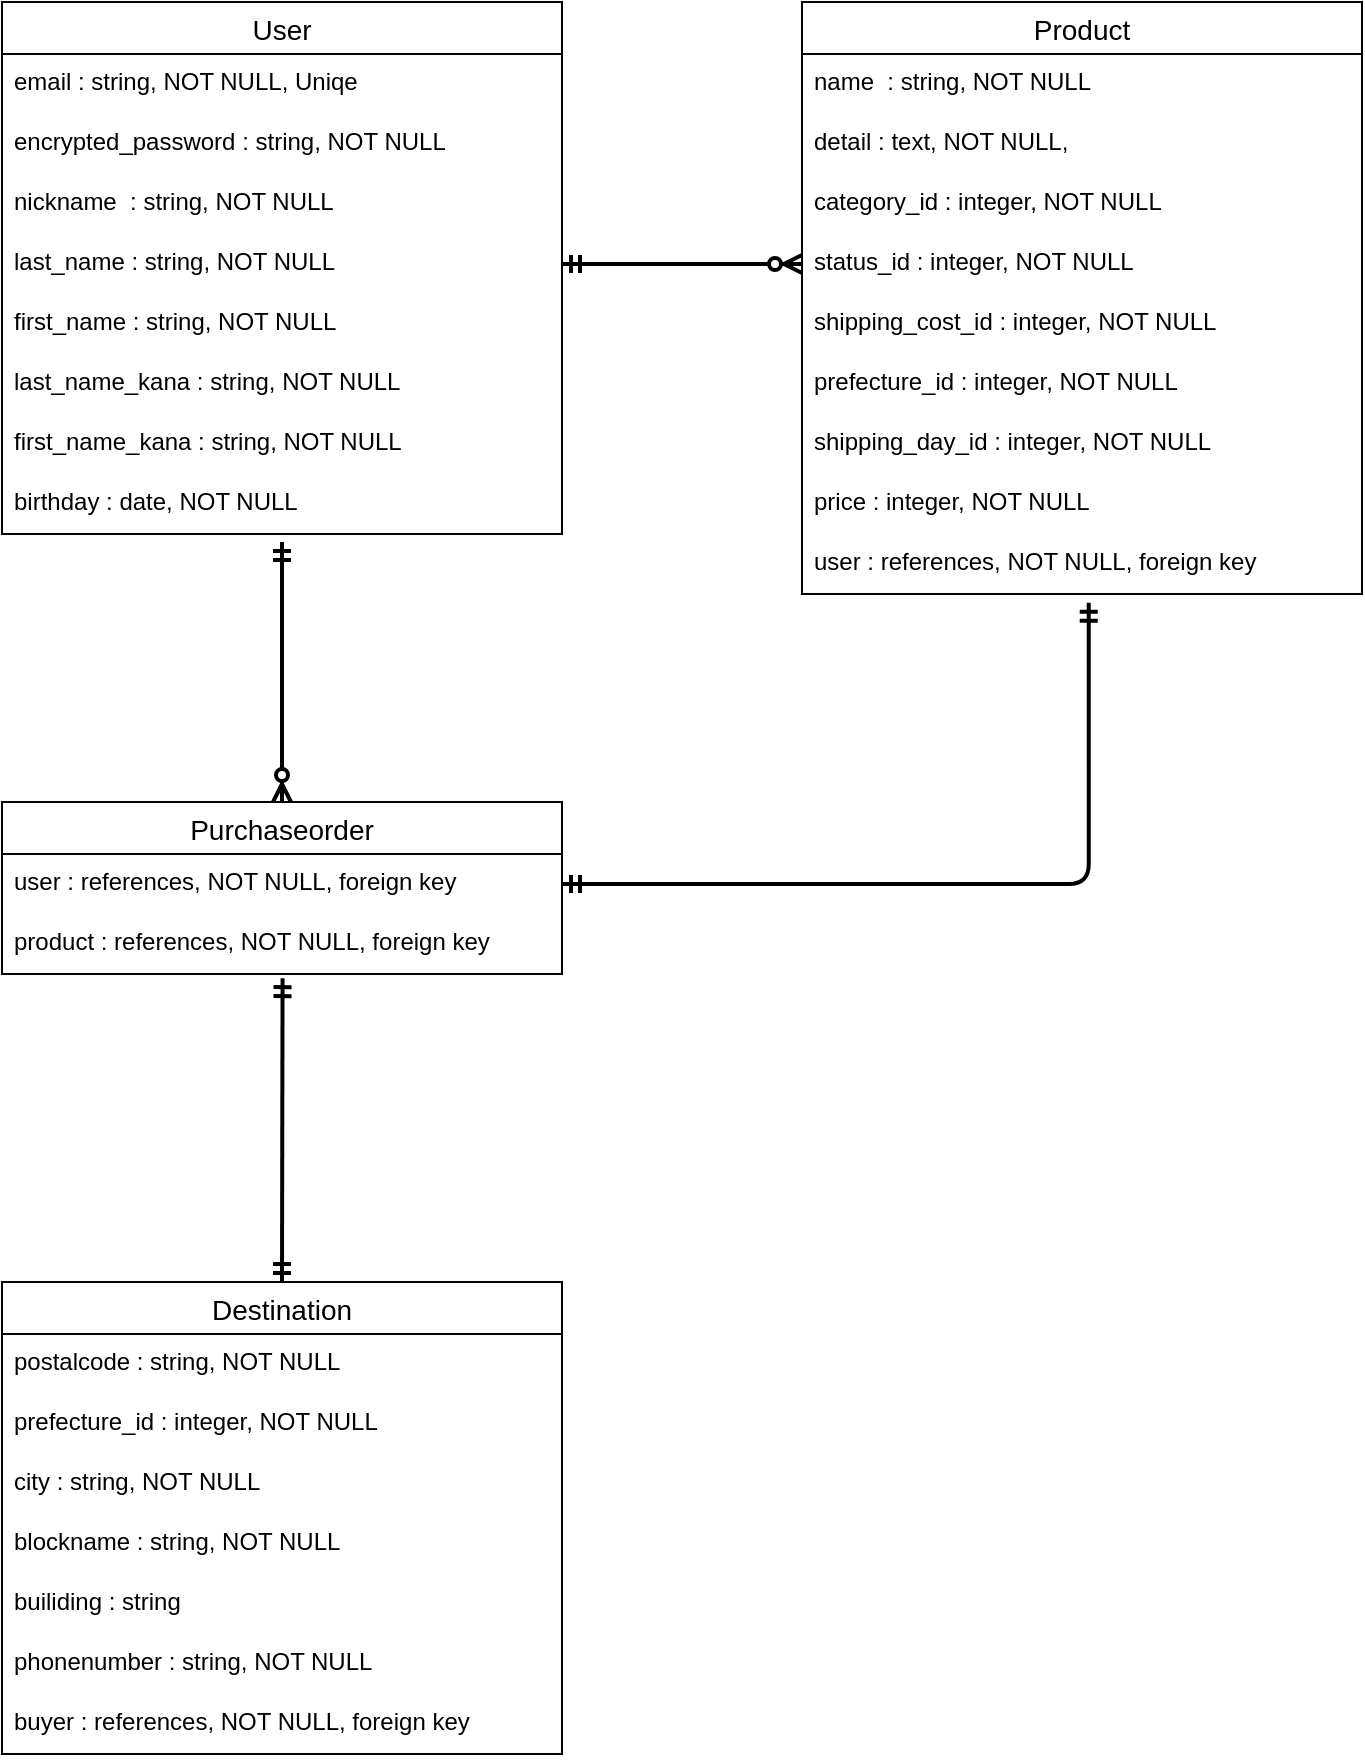<mxfile>
    <diagram id="Rc0p2FfbQckijiEkqH0c" name="ページ1">
        <mxGraphModel dx="590" dy="673" grid="1" gridSize="10" guides="1" tooltips="1" connect="1" arrows="1" fold="1" page="1" pageScale="1" pageWidth="827" pageHeight="1169" math="0" shadow="0">
            <root>
                <mxCell id="0"/>
                <mxCell id="1" parent="0"/>
                <mxCell id="15" value="User" style="swimlane;fontStyle=0;childLayout=stackLayout;horizontal=1;startSize=26;horizontalStack=0;resizeParent=1;resizeParentMax=0;resizeLast=0;collapsible=1;marginBottom=0;align=center;fontSize=14;" vertex="1" parent="1">
                    <mxGeometry y="120" width="280" height="266" as="geometry"/>
                </mxCell>
                <mxCell id="16" value="email : string, NOT NULL, Uniqe" style="text;strokeColor=none;fillColor=none;spacingLeft=4;spacingRight=4;overflow=hidden;rotatable=0;points=[[0,0.5],[1,0.5]];portConstraint=eastwest;fontSize=12;" vertex="1" parent="15">
                    <mxGeometry y="26" width="280" height="30" as="geometry"/>
                </mxCell>
                <mxCell id="17" value="encrypted_password : string, NOT NULL" style="text;strokeColor=none;fillColor=none;spacingLeft=4;spacingRight=4;overflow=hidden;rotatable=0;points=[[0,0.5],[1,0.5]];portConstraint=eastwest;fontSize=12;fontStyle=0;verticalAlign=top;" vertex="1" parent="15">
                    <mxGeometry y="56" width="280" height="30" as="geometry"/>
                </mxCell>
                <mxCell id="21" value="nickname  : string, NOT NULL" style="text;strokeColor=none;fillColor=none;spacingLeft=4;spacingRight=4;overflow=hidden;rotatable=0;points=[[0,0.5],[1,0.5]];portConstraint=eastwest;fontSize=12;" vertex="1" parent="15">
                    <mxGeometry y="86" width="280" height="30" as="geometry"/>
                </mxCell>
                <mxCell id="22" value="last_name : string, NOT NULL" style="text;strokeColor=none;fillColor=none;spacingLeft=4;spacingRight=4;overflow=hidden;rotatable=0;points=[[0,0.5],[1,0.5]];portConstraint=eastwest;fontSize=12;" vertex="1" parent="15">
                    <mxGeometry y="116" width="280" height="30" as="geometry"/>
                </mxCell>
                <mxCell id="23" value="first_name : string, NOT NULL" style="text;strokeColor=none;fillColor=none;spacingLeft=4;spacingRight=4;overflow=hidden;rotatable=0;points=[[0,0.5],[1,0.5]];portConstraint=eastwest;fontSize=12;" vertex="1" parent="15">
                    <mxGeometry y="146" width="280" height="30" as="geometry"/>
                </mxCell>
                <mxCell id="24" value="last_name_kana : string, NOT NULL" style="text;strokeColor=none;fillColor=none;spacingLeft=4;spacingRight=4;overflow=hidden;rotatable=0;points=[[0,0.5],[1,0.5]];portConstraint=eastwest;fontSize=12;" vertex="1" parent="15">
                    <mxGeometry y="176" width="280" height="30" as="geometry"/>
                </mxCell>
                <mxCell id="25" value="first_name_kana : string, NOT NULL" style="text;strokeColor=none;fillColor=none;spacingLeft=4;spacingRight=4;overflow=hidden;rotatable=0;points=[[0,0.5],[1,0.5]];portConstraint=eastwest;fontSize=12;" vertex="1" parent="15">
                    <mxGeometry y="206" width="280" height="30" as="geometry"/>
                </mxCell>
                <mxCell id="26" value="birthday : date, NOT NULL" style="text;strokeColor=none;fillColor=none;spacingLeft=4;spacingRight=4;overflow=hidden;rotatable=0;points=[[0,0.5],[1,0.5]];portConstraint=eastwest;fontSize=12;" vertex="1" parent="15">
                    <mxGeometry y="236" width="280" height="30" as="geometry"/>
                </mxCell>
                <mxCell id="46" value="Product" style="swimlane;fontStyle=0;childLayout=stackLayout;horizontal=1;startSize=26;horizontalStack=0;resizeParent=1;resizeParentMax=0;resizeLast=0;collapsible=1;marginBottom=0;align=center;fontSize=14;" vertex="1" parent="1">
                    <mxGeometry x="400" y="120" width="280" height="296" as="geometry"/>
                </mxCell>
                <mxCell id="47" value="name  : string, NOT NULL&#10;  " style="text;strokeColor=none;fillColor=none;spacingLeft=4;spacingRight=4;overflow=hidden;rotatable=0;points=[[0,0.5],[1,0.5]];portConstraint=eastwest;fontSize=12;" vertex="1" parent="46">
                    <mxGeometry y="26" width="280" height="30" as="geometry"/>
                </mxCell>
                <mxCell id="48" value="detail : text, NOT NULL," style="text;strokeColor=none;fillColor=none;spacingLeft=4;spacingRight=4;overflow=hidden;rotatable=0;points=[[0,0.5],[1,0.5]];portConstraint=eastwest;fontSize=12;" vertex="1" parent="46">
                    <mxGeometry y="56" width="280" height="30" as="geometry"/>
                </mxCell>
                <mxCell id="49" value="category_id : integer, NOT NULL" style="text;strokeColor=none;fillColor=none;spacingLeft=4;spacingRight=4;overflow=hidden;rotatable=0;points=[[0,0.5],[1,0.5]];portConstraint=eastwest;fontSize=12;" vertex="1" parent="46">
                    <mxGeometry y="86" width="280" height="30" as="geometry"/>
                </mxCell>
                <mxCell id="53" value="status_id : integer, NOT NULL" style="text;strokeColor=none;fillColor=none;spacingLeft=4;spacingRight=4;overflow=hidden;rotatable=0;points=[[0,0.5],[1,0.5]];portConstraint=eastwest;fontSize=12;" vertex="1" parent="46">
                    <mxGeometry y="116" width="280" height="30" as="geometry"/>
                </mxCell>
                <mxCell id="52" value="shipping_cost_id : integer, NOT NULL" style="text;strokeColor=none;fillColor=none;spacingLeft=4;spacingRight=4;overflow=hidden;rotatable=0;points=[[0,0.5],[1,0.5]];portConstraint=eastwest;fontSize=12;" vertex="1" parent="46">
                    <mxGeometry y="146" width="280" height="30" as="geometry"/>
                </mxCell>
                <mxCell id="51" value="prefecture_id : integer, NOT NULL" style="text;strokeColor=none;fillColor=none;spacingLeft=4;spacingRight=4;overflow=hidden;rotatable=0;points=[[0,0.5],[1,0.5]];portConstraint=eastwest;fontSize=12;" vertex="1" parent="46">
                    <mxGeometry y="176" width="280" height="30" as="geometry"/>
                </mxCell>
                <mxCell id="50" value="shipping_day_id : integer, NOT NULL" style="text;strokeColor=none;fillColor=none;spacingLeft=4;spacingRight=4;overflow=hidden;rotatable=0;points=[[0,0.5],[1,0.5]];portConstraint=eastwest;fontSize=12;" vertex="1" parent="46">
                    <mxGeometry y="206" width="280" height="30" as="geometry"/>
                </mxCell>
                <mxCell id="54" value="price : integer, NOT NULL" style="text;strokeColor=none;fillColor=none;spacingLeft=4;spacingRight=4;overflow=hidden;rotatable=0;points=[[0,0.5],[1,0.5]];portConstraint=eastwest;fontSize=12;" vertex="1" parent="46">
                    <mxGeometry y="236" width="280" height="30" as="geometry"/>
                </mxCell>
                <mxCell id="69" value="user : references, NOT NULL, foreign key" style="text;strokeColor=none;fillColor=none;spacingLeft=4;spacingRight=4;overflow=hidden;rotatable=0;points=[[0,0.5],[1,0.5]];portConstraint=eastwest;fontSize=12;" vertex="1" parent="46">
                    <mxGeometry y="266" width="280" height="30" as="geometry"/>
                </mxCell>
                <mxCell id="55" value="Purchaseorder" style="swimlane;fontStyle=0;childLayout=stackLayout;horizontal=1;startSize=26;horizontalStack=0;resizeParent=1;resizeParentMax=0;resizeLast=0;collapsible=1;marginBottom=0;align=center;fontSize=14;" vertex="1" parent="1">
                    <mxGeometry y="520" width="280" height="86" as="geometry"/>
                </mxCell>
                <mxCell id="56" value="user : references, NOT NULL, foreign key" style="text;strokeColor=none;fillColor=none;spacingLeft=4;spacingRight=4;overflow=hidden;rotatable=0;points=[[0,0.5],[1,0.5]];portConstraint=eastwest;fontSize=12;" vertex="1" parent="55">
                    <mxGeometry y="26" width="280" height="30" as="geometry"/>
                </mxCell>
                <mxCell id="57" value="product : references, NOT NULL, foreign key" style="text;strokeColor=none;fillColor=none;spacingLeft=4;spacingRight=4;overflow=hidden;rotatable=0;points=[[0,0.5],[1,0.5]];portConstraint=eastwest;fontSize=12;" vertex="1" parent="55">
                    <mxGeometry y="56" width="280" height="30" as="geometry"/>
                </mxCell>
                <mxCell id="59" value="Destination" style="swimlane;fontStyle=0;childLayout=stackLayout;horizontal=1;startSize=26;horizontalStack=0;resizeParent=1;resizeParentMax=0;resizeLast=0;collapsible=1;marginBottom=0;align=center;fontSize=14;" vertex="1" parent="1">
                    <mxGeometry y="760" width="280" height="236" as="geometry"/>
                </mxCell>
                <mxCell id="60" value="postalcode : string, NOT NULL" style="text;strokeColor=none;fillColor=none;spacingLeft=4;spacingRight=4;overflow=hidden;rotatable=0;points=[[0,0.5],[1,0.5]];portConstraint=eastwest;fontSize=12;" vertex="1" parent="59">
                    <mxGeometry y="26" width="280" height="30" as="geometry"/>
                </mxCell>
                <mxCell id="61" value="prefecture_id : integer, NOT NULL" style="text;strokeColor=none;fillColor=none;spacingLeft=4;spacingRight=4;overflow=hidden;rotatable=0;points=[[0,0.5],[1,0.5]];portConstraint=eastwest;fontSize=12;" vertex="1" parent="59">
                    <mxGeometry y="56" width="280" height="30" as="geometry"/>
                </mxCell>
                <mxCell id="62" value="city : string, NOT NULL" style="text;strokeColor=none;fillColor=none;spacingLeft=4;spacingRight=4;overflow=hidden;rotatable=0;points=[[0,0.5],[1,0.5]];portConstraint=eastwest;fontSize=12;" vertex="1" parent="59">
                    <mxGeometry y="86" width="280" height="30" as="geometry"/>
                </mxCell>
                <mxCell id="66" value="blockname : string, NOT NULL" style="text;strokeColor=none;fillColor=none;spacingLeft=4;spacingRight=4;overflow=hidden;rotatable=0;points=[[0,0.5],[1,0.5]];portConstraint=eastwest;fontSize=12;" vertex="1" parent="59">
                    <mxGeometry y="116" width="280" height="30" as="geometry"/>
                </mxCell>
                <mxCell id="65" value="builiding : string" style="text;strokeColor=none;fillColor=none;spacingLeft=4;spacingRight=4;overflow=hidden;rotatable=0;points=[[0,0.5],[1,0.5]];portConstraint=eastwest;fontSize=12;" vertex="1" parent="59">
                    <mxGeometry y="146" width="280" height="30" as="geometry"/>
                </mxCell>
                <mxCell id="64" value="phonenumber : string, NOT NULL" style="text;strokeColor=none;fillColor=none;spacingLeft=4;spacingRight=4;overflow=hidden;rotatable=0;points=[[0,0.5],[1,0.5]];portConstraint=eastwest;fontSize=12;" vertex="1" parent="59">
                    <mxGeometry y="176" width="280" height="30" as="geometry"/>
                </mxCell>
                <mxCell id="95" value="buyer : references, NOT NULL, foreign key" style="text;strokeColor=none;fillColor=none;spacingLeft=4;spacingRight=4;overflow=hidden;rotatable=0;points=[[0,0.5],[1,0.5]];portConstraint=eastwest;fontSize=12;" vertex="1" parent="59">
                    <mxGeometry y="206" width="280" height="30" as="geometry"/>
                </mxCell>
                <mxCell id="70" value="" style="edgeStyle=entityRelationEdgeStyle;fontSize=12;html=1;endArrow=ERzeroToMany;startArrow=ERmandOne;exitX=1;exitY=0.5;exitDx=0;exitDy=0;entryX=0;entryY=0.5;entryDx=0;entryDy=0;strokeWidth=2;" edge="1" parent="1" source="22" target="53">
                    <mxGeometry width="100" height="100" relative="1" as="geometry">
                        <mxPoint x="300" y="530" as="sourcePoint"/>
                        <mxPoint x="400" y="430" as="targetPoint"/>
                    </mxGeometry>
                </mxCell>
                <mxCell id="86" value="" style="fontSize=12;html=1;endArrow=ERzeroToMany;startArrow=ERmandOne;entryX=0.5;entryY=0;entryDx=0;entryDy=0;strokeWidth=2;jumpSize=7;" edge="1" parent="1" target="55">
                    <mxGeometry width="100" height="100" relative="1" as="geometry">
                        <mxPoint x="140" y="390" as="sourcePoint"/>
                        <mxPoint x="330" y="490" as="targetPoint"/>
                    </mxGeometry>
                </mxCell>
                <mxCell id="88" value="" style="fontSize=12;html=1;endArrow=ERmandOne;startArrow=ERmandOne;strokeWidth=2;jumpSize=7;exitX=1;exitY=0.5;exitDx=0;exitDy=0;entryX=0.512;entryY=1.147;entryDx=0;entryDy=0;entryPerimeter=0;edgeStyle=orthogonalEdgeStyle;" edge="1" parent="1" source="56" target="69">
                    <mxGeometry width="100" height="100" relative="1" as="geometry">
                        <mxPoint x="290" y="460" as="sourcePoint"/>
                        <mxPoint x="390" y="360" as="targetPoint"/>
                        <Array as="points">
                            <mxPoint x="543" y="561"/>
                        </Array>
                    </mxGeometry>
                </mxCell>
                <mxCell id="89" value="" style="fontSize=12;html=1;endArrow=ERmandOne;startArrow=ERmandOne;strokeWidth=2;jumpSize=7;exitX=0.501;exitY=1.069;exitDx=0;exitDy=0;entryX=0.5;entryY=0;entryDx=0;entryDy=0;exitPerimeter=0;" edge="1" parent="1" source="57" target="59">
                    <mxGeometry width="100" height="100" relative="1" as="geometry">
                        <mxPoint x="290" y="460" as="sourcePoint"/>
                        <mxPoint x="390" y="360" as="targetPoint"/>
                        <Array as="points"/>
                    </mxGeometry>
                </mxCell>
            </root>
        </mxGraphModel>
    </diagram>
</mxfile>